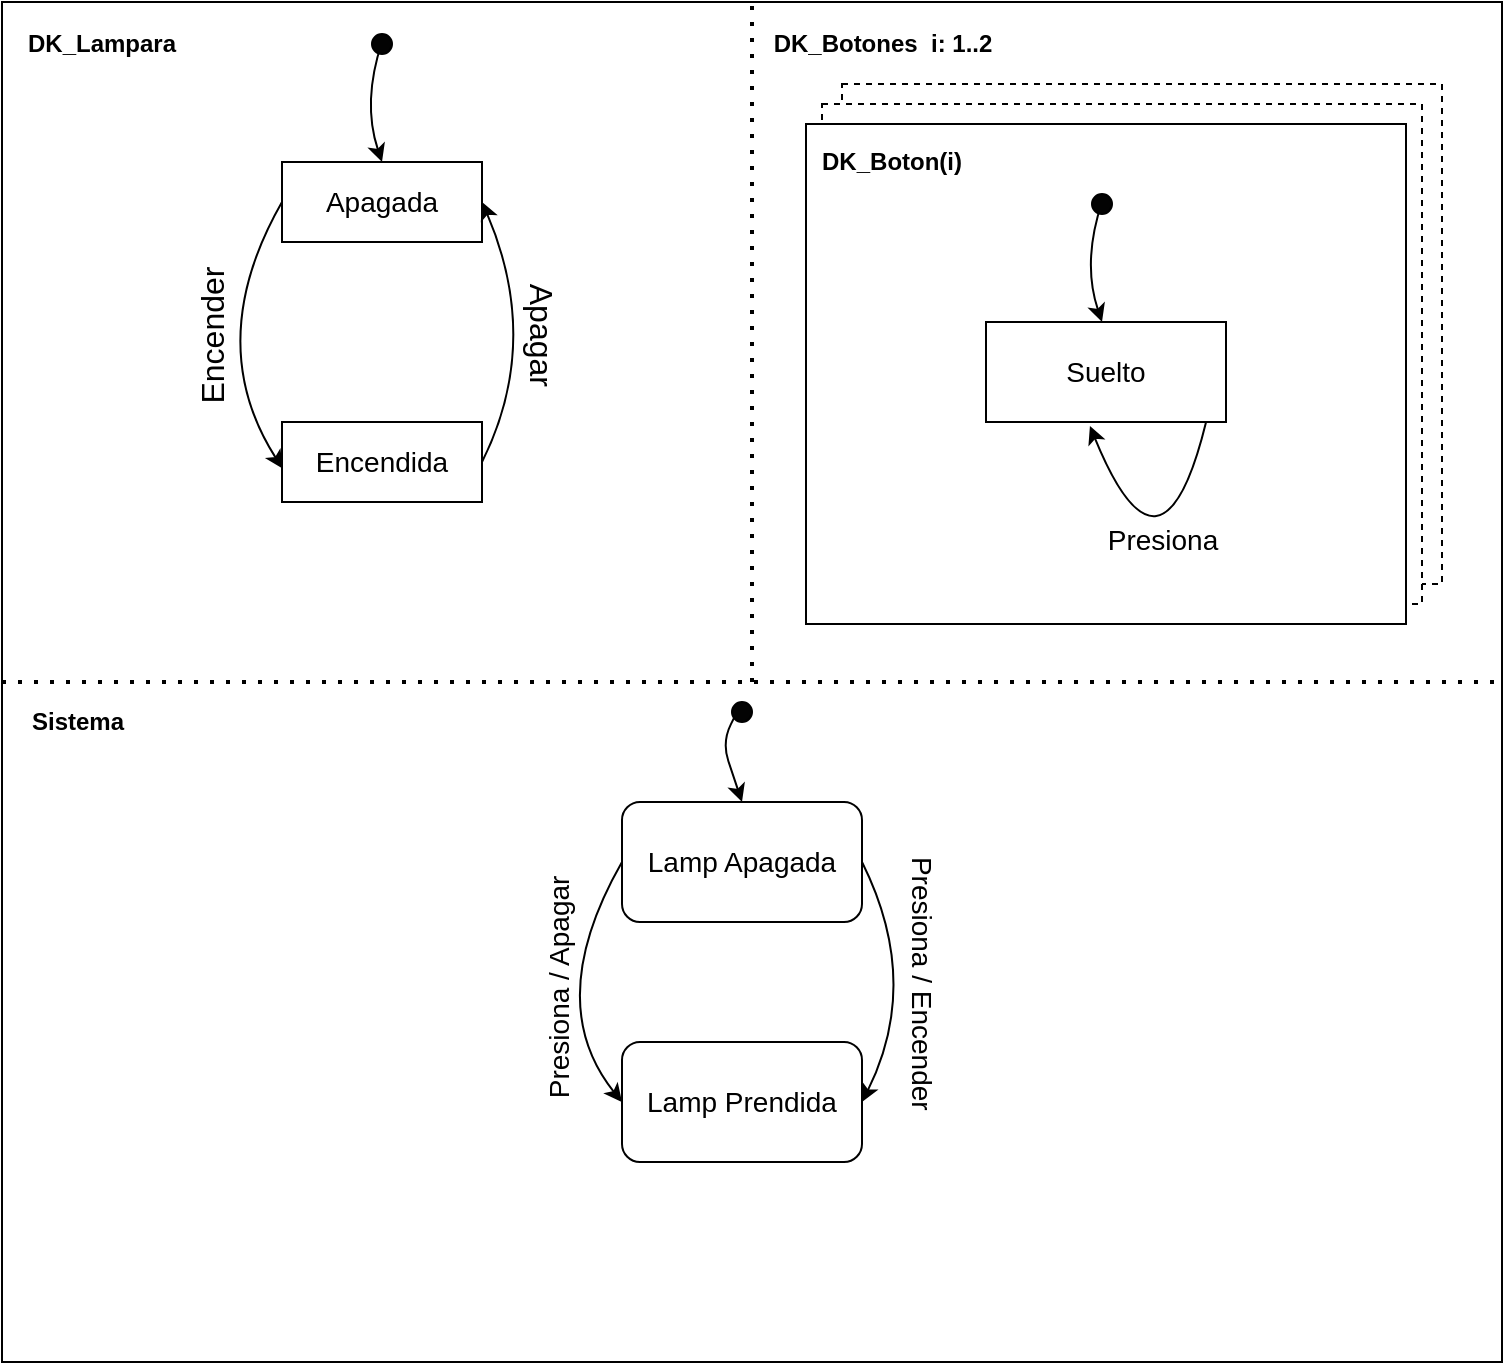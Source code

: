 <mxfile version="14.6.13" type="device"><diagram id="kNdju9Ct5BCt1cqdLiW3" name="Page-1"><mxGraphModel dx="1422" dy="822" grid="1" gridSize="10" guides="1" tooltips="1" connect="1" arrows="1" fold="1" page="1" pageScale="1" pageWidth="850" pageHeight="1100" math="0" shadow="0"><root><mxCell id="0"/><mxCell id="1" parent="0"/><mxCell id="ZvAVsLQ7UMy_82b_QruA-3" value="" style="rounded=0;whiteSpace=wrap;html=1;" parent="1" vertex="1"><mxGeometry x="60" y="110" width="750" height="680" as="geometry"/></mxCell><mxCell id="ZvAVsLQ7UMy_82b_QruA-5" value="" style="endArrow=none;dashed=1;html=1;dashPattern=1 3;strokeWidth=2;exitX=0;exitY=0.5;exitDx=0;exitDy=0;entryX=1;entryY=0.5;entryDx=0;entryDy=0;" parent="1" source="ZvAVsLQ7UMy_82b_QruA-3" target="ZvAVsLQ7UMy_82b_QruA-3" edge="1"><mxGeometry width="50" height="50" relative="1" as="geometry"><mxPoint x="570" y="450" as="sourcePoint"/><mxPoint x="620" y="400" as="targetPoint"/></mxGeometry></mxCell><mxCell id="ZvAVsLQ7UMy_82b_QruA-6" value="" style="endArrow=none;dashed=1;html=1;dashPattern=1 3;strokeWidth=2;entryX=0.5;entryY=0;entryDx=0;entryDy=0;" parent="1" target="ZvAVsLQ7UMy_82b_QruA-3" edge="1"><mxGeometry width="50" height="50" relative="1" as="geometry"><mxPoint x="435" y="450" as="sourcePoint"/><mxPoint x="620" y="400" as="targetPoint"/></mxGeometry></mxCell><mxCell id="ZvAVsLQ7UMy_82b_QruA-7" value="DK_Lampara" style="text;html=1;strokeColor=none;fillColor=none;align=center;verticalAlign=middle;whiteSpace=wrap;rounded=0;fontStyle=1" parent="1" vertex="1"><mxGeometry x="70" y="121" width="80" height="20" as="geometry"/></mxCell><mxCell id="ZvAVsLQ7UMy_82b_QruA-9" value="Apagada" style="rounded=0;whiteSpace=wrap;html=1;fontSize=14;" parent="1" vertex="1"><mxGeometry x="200" y="190" width="100" height="40" as="geometry"/></mxCell><mxCell id="ZvAVsLQ7UMy_82b_QruA-10" value="Encendida" style="rounded=0;whiteSpace=wrap;html=1;fontSize=14;" parent="1" vertex="1"><mxGeometry x="200" y="320" width="100" height="40" as="geometry"/></mxCell><mxCell id="ZvAVsLQ7UMy_82b_QruA-14" value="" style="endArrow=classic;html=1;entryX=0.5;entryY=0;entryDx=0;entryDy=0;curved=1;anchorPointDirection=0;" parent="1" target="ZvAVsLQ7UMy_82b_QruA-9" edge="1"><mxGeometry width="50" height="50" relative="1" as="geometry"><mxPoint x="250" y="130" as="sourcePoint"/><mxPoint x="620" y="400" as="targetPoint"/><Array as="points"><mxPoint x="240" y="160"/></Array></mxGeometry></mxCell><mxCell id="ZvAVsLQ7UMy_82b_QruA-16" value="" style="endArrow=classic;html=1;exitX=0;exitY=0.5;exitDx=0;exitDy=0;curved=1;entryX=0.003;entryY=0.583;entryDx=0;entryDy=0;entryPerimeter=0;" parent="1" source="ZvAVsLQ7UMy_82b_QruA-9" target="ZvAVsLQ7UMy_82b_QruA-10" edge="1"><mxGeometry relative="1" as="geometry"><mxPoint x="540" y="420" as="sourcePoint"/><mxPoint x="200" y="210" as="targetPoint"/><Array as="points"><mxPoint x="160" y="280"/></Array></mxGeometry></mxCell><mxCell id="ZvAVsLQ7UMy_82b_QruA-17" value="Encender" style="edgeLabel;resizable=0;html=1;align=center;verticalAlign=middle;rotation=-90;fontSize=16;" parent="ZvAVsLQ7UMy_82b_QruA-16" connectable="0" vertex="1"><mxGeometry relative="1" as="geometry"><mxPoint x="4" as="offset"/></mxGeometry></mxCell><mxCell id="ZvAVsLQ7UMy_82b_QruA-18" value="" style="endArrow=classic;html=1;exitX=1;exitY=0.5;exitDx=0;exitDy=0;curved=1;entryX=1;entryY=0.5;entryDx=0;entryDy=0;" parent="1" source="ZvAVsLQ7UMy_82b_QruA-10" target="ZvAVsLQ7UMy_82b_QruA-9" edge="1"><mxGeometry relative="1" as="geometry"><mxPoint x="540" y="420" as="sourcePoint"/><mxPoint x="440" y="310" as="targetPoint"/><Array as="points"><mxPoint x="330" y="280"/></Array></mxGeometry></mxCell><mxCell id="ZvAVsLQ7UMy_82b_QruA-19" value="Apagar&lt;br style=&quot;font-size: 16px;&quot;&gt;" style="edgeLabel;resizable=0;html=1;align=center;verticalAlign=middle;rotation=90;fontSize=16;" parent="ZvAVsLQ7UMy_82b_QruA-18" connectable="0" vertex="1"><mxGeometry relative="1" as="geometry"><mxPoint x="2" as="offset"/></mxGeometry></mxCell><mxCell id="ZvAVsLQ7UMy_82b_QruA-20" value="" style="ellipse;whiteSpace=wrap;html=1;aspect=fixed;fontSize=16;fillColor=#030303;" parent="1" vertex="1"><mxGeometry x="245" y="126" width="10" height="10" as="geometry"/></mxCell><mxCell id="ZvAVsLQ7UMy_82b_QruA-21" value="DK_Botones&amp;nbsp; i: 1..2" style="text;html=1;strokeColor=none;fillColor=none;align=center;verticalAlign=middle;whiteSpace=wrap;rounded=0;fontSize=12;fontStyle=1" parent="1" vertex="1"><mxGeometry x="442.5" y="121" width="115" height="20" as="geometry"/></mxCell><mxCell id="ZvAVsLQ7UMy_82b_QruA-27" value="" style="rounded=0;whiteSpace=wrap;html=1;fontSize=12;dashed=1;" parent="1" vertex="1"><mxGeometry x="480" y="151" width="300" height="250" as="geometry"/></mxCell><mxCell id="ZvAVsLQ7UMy_82b_QruA-26" value="" style="rounded=0;whiteSpace=wrap;html=1;fontSize=12;dashed=1;" parent="1" vertex="1"><mxGeometry x="470" y="161" width="300" height="250" as="geometry"/></mxCell><mxCell id="ZvAVsLQ7UMy_82b_QruA-25" value="" style="rounded=0;whiteSpace=wrap;html=1;fontSize=12;" parent="1" vertex="1"><mxGeometry x="462" y="171" width="300" height="250" as="geometry"/></mxCell><mxCell id="ZvAVsLQ7UMy_82b_QruA-28" value="DK_Boton(i)" style="text;html=1;strokeColor=none;fillColor=none;align=center;verticalAlign=middle;whiteSpace=wrap;rounded=0;dashed=1;fontSize=12;fontStyle=1" parent="1" vertex="1"><mxGeometry x="470" y="180" width="70" height="20" as="geometry"/></mxCell><mxCell id="ZvAVsLQ7UMy_82b_QruA-29" value="Suelto" style="rounded=0;whiteSpace=wrap;html=1;fontSize=14;fillColor=#ffffff;" parent="1" vertex="1"><mxGeometry x="552" y="270" width="120" height="50" as="geometry"/></mxCell><mxCell id="ZvAVsLQ7UMy_82b_QruA-32" value="" style="endArrow=classic;html=1;fontSize=12;exitX=0.917;exitY=1;exitDx=0;exitDy=0;curved=1;entryX=0.433;entryY=1.04;entryDx=0;entryDy=0;entryPerimeter=0;exitPerimeter=0;" parent="1" source="ZvAVsLQ7UMy_82b_QruA-29" target="ZvAVsLQ7UMy_82b_QruA-29" edge="1"><mxGeometry relative="1" as="geometry"><mxPoint x="552" y="370" as="sourcePoint"/><mxPoint x="652" y="370" as="targetPoint"/><Array as="points"><mxPoint x="640" y="410"/></Array></mxGeometry></mxCell><mxCell id="ZvAVsLQ7UMy_82b_QruA-33" value="Presiona" style="edgeLabel;resizable=0;html=1;align=center;verticalAlign=middle;fontSize=14;" parent="ZvAVsLQ7UMy_82b_QruA-32" connectable="0" vertex="1"><mxGeometry relative="1" as="geometry"><mxPoint y="-30" as="offset"/></mxGeometry></mxCell><mxCell id="ZvAVsLQ7UMy_82b_QruA-34" value="Lamp Apagada" style="rounded=1;whiteSpace=wrap;html=1;fontSize=14;fillColor=#ffffff;" parent="1" vertex="1"><mxGeometry x="370" y="510" width="120" height="60" as="geometry"/></mxCell><mxCell id="ZvAVsLQ7UMy_82b_QruA-35" value="Lamp Prendida" style="rounded=1;whiteSpace=wrap;html=1;fontSize=14;fillColor=#ffffff;" parent="1" vertex="1"><mxGeometry x="370" y="630" width="120" height="60" as="geometry"/></mxCell><mxCell id="ZvAVsLQ7UMy_82b_QruA-37" value="" style="endArrow=classic;html=1;entryX=0.5;entryY=0;entryDx=0;entryDy=0;curved=1;anchorPointDirection=0;" parent="1" edge="1"><mxGeometry width="50" height="50" relative="1" as="geometry"><mxPoint x="610" y="210" as="sourcePoint"/><mxPoint x="610" y="270" as="targetPoint"/><Array as="points"><mxPoint x="600" y="240"/></Array></mxGeometry></mxCell><mxCell id="ZvAVsLQ7UMy_82b_QruA-38" value="" style="ellipse;whiteSpace=wrap;html=1;aspect=fixed;fontSize=16;fillColor=#030303;" parent="1" vertex="1"><mxGeometry x="605" y="206" width="10" height="10" as="geometry"/></mxCell><mxCell id="ZvAVsLQ7UMy_82b_QruA-51" value="" style="endArrow=classic;html=1;fontSize=14;entryX=0.5;entryY=0;entryDx=0;entryDy=0;" parent="1" target="ZvAVsLQ7UMy_82b_QruA-34" edge="1"><mxGeometry width="50" height="50" relative="1" as="geometry"><mxPoint x="430" y="460" as="sourcePoint"/><mxPoint x="423" y="508" as="targetPoint"/><Array as="points"><mxPoint x="420" y="480"/></Array></mxGeometry></mxCell><mxCell id="ZvAVsLQ7UMy_82b_QruA-52" value="" style="ellipse;whiteSpace=wrap;html=1;aspect=fixed;fontSize=16;fillColor=#030303;" parent="1" vertex="1"><mxGeometry x="425" y="460" width="10" height="10" as="geometry"/></mxCell><mxCell id="ZvAVsLQ7UMy_82b_QruA-55" value="" style="endArrow=classic;html=1;fontSize=14;entryX=1;entryY=0.5;entryDx=0;entryDy=0;curved=1;exitX=1;exitY=0.5;exitDx=0;exitDy=0;" parent="1" source="ZvAVsLQ7UMy_82b_QruA-34" target="ZvAVsLQ7UMy_82b_QruA-35" edge="1"><mxGeometry relative="1" as="geometry"><mxPoint x="490" y="540" as="sourcePoint"/><mxPoint x="640" y="410" as="targetPoint"/><Array as="points"><mxPoint x="520" y="600"/></Array></mxGeometry></mxCell><mxCell id="ZvAVsLQ7UMy_82b_QruA-56" value="Presiona / Encender" style="edgeLabel;resizable=0;html=1;align=center;verticalAlign=middle;fontSize=14;rotation=90;" parent="ZvAVsLQ7UMy_82b_QruA-55" connectable="0" vertex="1"><mxGeometry relative="1" as="geometry"><mxPoint as="offset"/></mxGeometry></mxCell><mxCell id="ZvAVsLQ7UMy_82b_QruA-59" value="" style="endArrow=classic;html=1;fontSize=14;exitX=0;exitY=0.5;exitDx=0;exitDy=0;entryX=0;entryY=0.5;entryDx=0;entryDy=0;curved=1;" parent="1" source="ZvAVsLQ7UMy_82b_QruA-34" target="ZvAVsLQ7UMy_82b_QruA-35" edge="1"><mxGeometry relative="1" as="geometry"><mxPoint x="540" y="410" as="sourcePoint"/><mxPoint x="640" y="410" as="targetPoint"/><Array as="points"><mxPoint x="330" y="610"/></Array></mxGeometry></mxCell><mxCell id="ZvAVsLQ7UMy_82b_QruA-60" value="Presiona / Apagar" style="edgeLabel;resizable=0;html=1;align=center;verticalAlign=middle;rotation=-90;fontSize=14;" parent="ZvAVsLQ7UMy_82b_QruA-59" connectable="0" vertex="1"><mxGeometry relative="1" as="geometry"><mxPoint x="4" as="offset"/></mxGeometry></mxCell><mxCell id="ZvAVsLQ7UMy_82b_QruA-61" value="Sistema" style="text;html=1;strokeColor=none;fillColor=none;align=center;verticalAlign=middle;whiteSpace=wrap;rounded=0;fontSize=12;fontStyle=1" parent="1" vertex="1"><mxGeometry x="78" y="460" width="40" height="20" as="geometry"/></mxCell></root></mxGraphModel></diagram></mxfile>